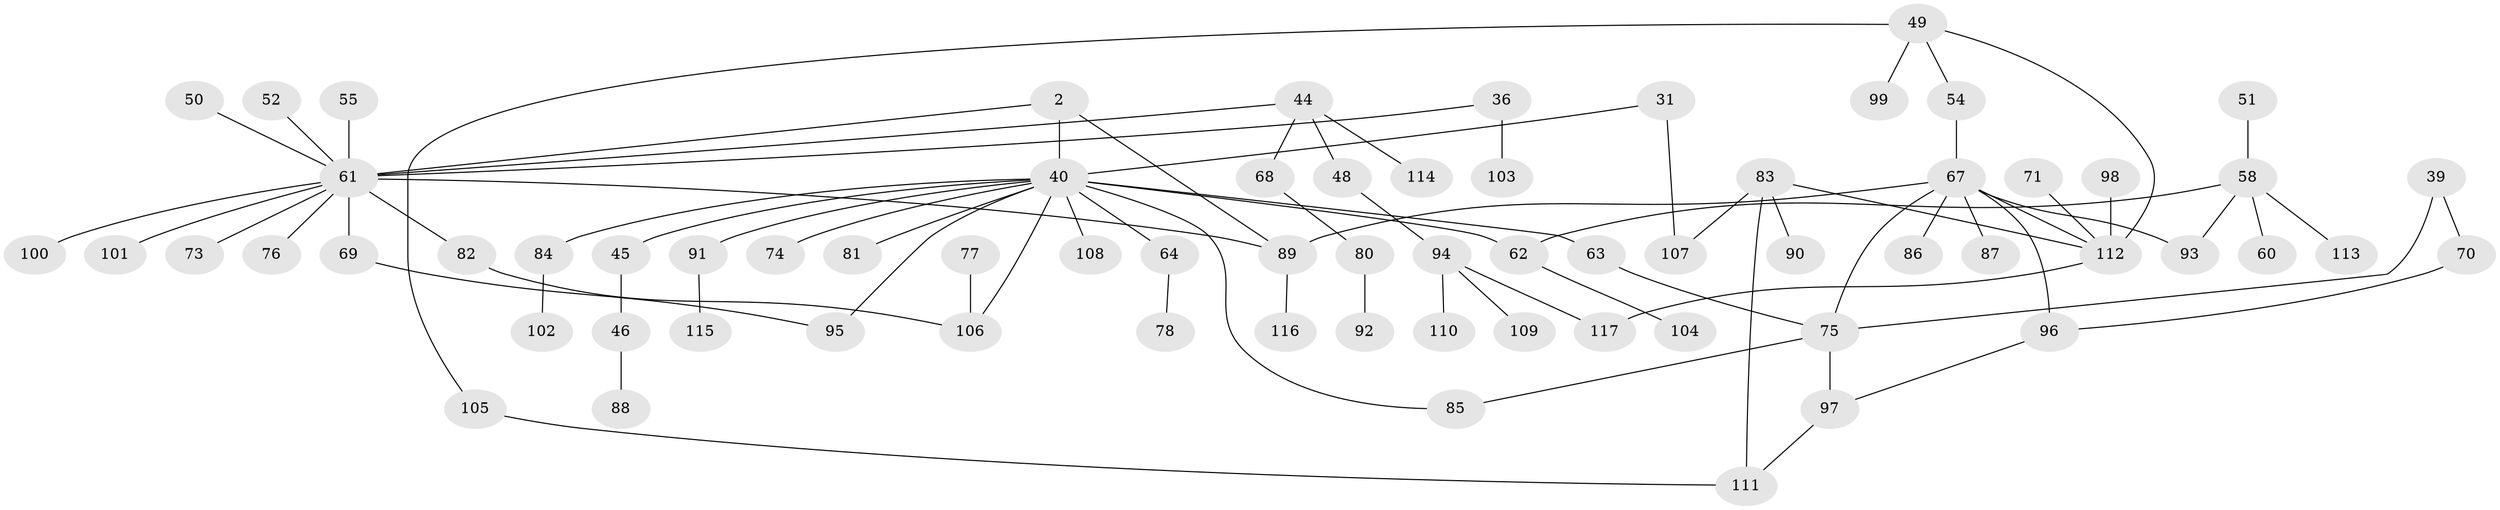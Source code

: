 // original degree distribution, {4: 0.07692307692307693, 5: 0.05982905982905983, 3: 0.20512820512820512, 6: 0.017094017094017096, 2: 0.3418803418803419, 1: 0.29914529914529914}
// Generated by graph-tools (version 1.1) at 2025/45/03/04/25 21:45:49]
// undirected, 70 vertices, 82 edges
graph export_dot {
graph [start="1"]
  node [color=gray90,style=filled];
  2;
  31;
  36;
  39;
  40 [super="+21+28+30"];
  44;
  45;
  46;
  48;
  49;
  50;
  51;
  52;
  54;
  55;
  58 [super="+38"];
  60;
  61 [super="+43+47"];
  62;
  63 [super="+53"];
  64;
  67 [super="+26+35+41+65"];
  68;
  69;
  70;
  71;
  73;
  74;
  75 [super="+33"];
  76;
  77;
  78;
  80;
  81;
  82 [super="+9"];
  83;
  84 [super="+20"];
  85 [super="+34+72"];
  86;
  87;
  88;
  89 [super="+57"];
  90;
  91;
  92;
  93 [super="+8"];
  94;
  95;
  96 [super="+79"];
  97;
  98;
  99;
  100;
  101;
  102;
  103 [super="+56"];
  104;
  105;
  106 [super="+42"];
  107;
  108;
  109;
  110;
  111;
  112 [super="+12+66"];
  113;
  114;
  115;
  116;
  117;
  2 -- 40 [weight=2];
  2 -- 89 [weight=2];
  2 -- 61;
  31 -- 107;
  31 -- 40;
  36 -- 103 [weight=2];
  36 -- 61;
  39 -- 70;
  39 -- 75;
  40 -- 64;
  40 -- 81;
  40 -- 95;
  40 -- 106;
  40 -- 108;
  40 -- 91;
  40 -- 45;
  40 -- 62;
  40 -- 84;
  40 -- 74;
  40 -- 85;
  40 -- 63;
  44 -- 48;
  44 -- 68;
  44 -- 114;
  44 -- 61;
  45 -- 46;
  46 -- 88;
  48 -- 94;
  49 -- 54;
  49 -- 99;
  49 -- 105;
  49 -- 112;
  50 -- 61;
  51 -- 58;
  52 -- 61;
  54 -- 67;
  55 -- 61;
  58 -- 62;
  58 -- 113;
  58 -- 60;
  58 -- 93;
  61 -- 73;
  61 -- 100;
  61 -- 101;
  61 -- 76;
  61 -- 82;
  61 -- 89;
  61 -- 69;
  62 -- 104;
  63 -- 75;
  64 -- 78;
  67 -- 87;
  67 -- 89 [weight=2];
  67 -- 75;
  67 -- 112 [weight=2];
  67 -- 86;
  67 -- 93;
  67 -- 96;
  68 -- 80;
  69 -- 95;
  70 -- 96;
  71 -- 112;
  75 -- 97;
  75 -- 85;
  77 -- 106 [weight=2];
  80 -- 92;
  82 -- 106;
  83 -- 90;
  83 -- 107;
  83 -- 111;
  83 -- 112;
  84 -- 102;
  89 -- 116;
  91 -- 115;
  94 -- 109;
  94 -- 110;
  94 -- 117;
  96 -- 97;
  97 -- 111;
  98 -- 112;
  105 -- 111;
  112 -- 117;
}

